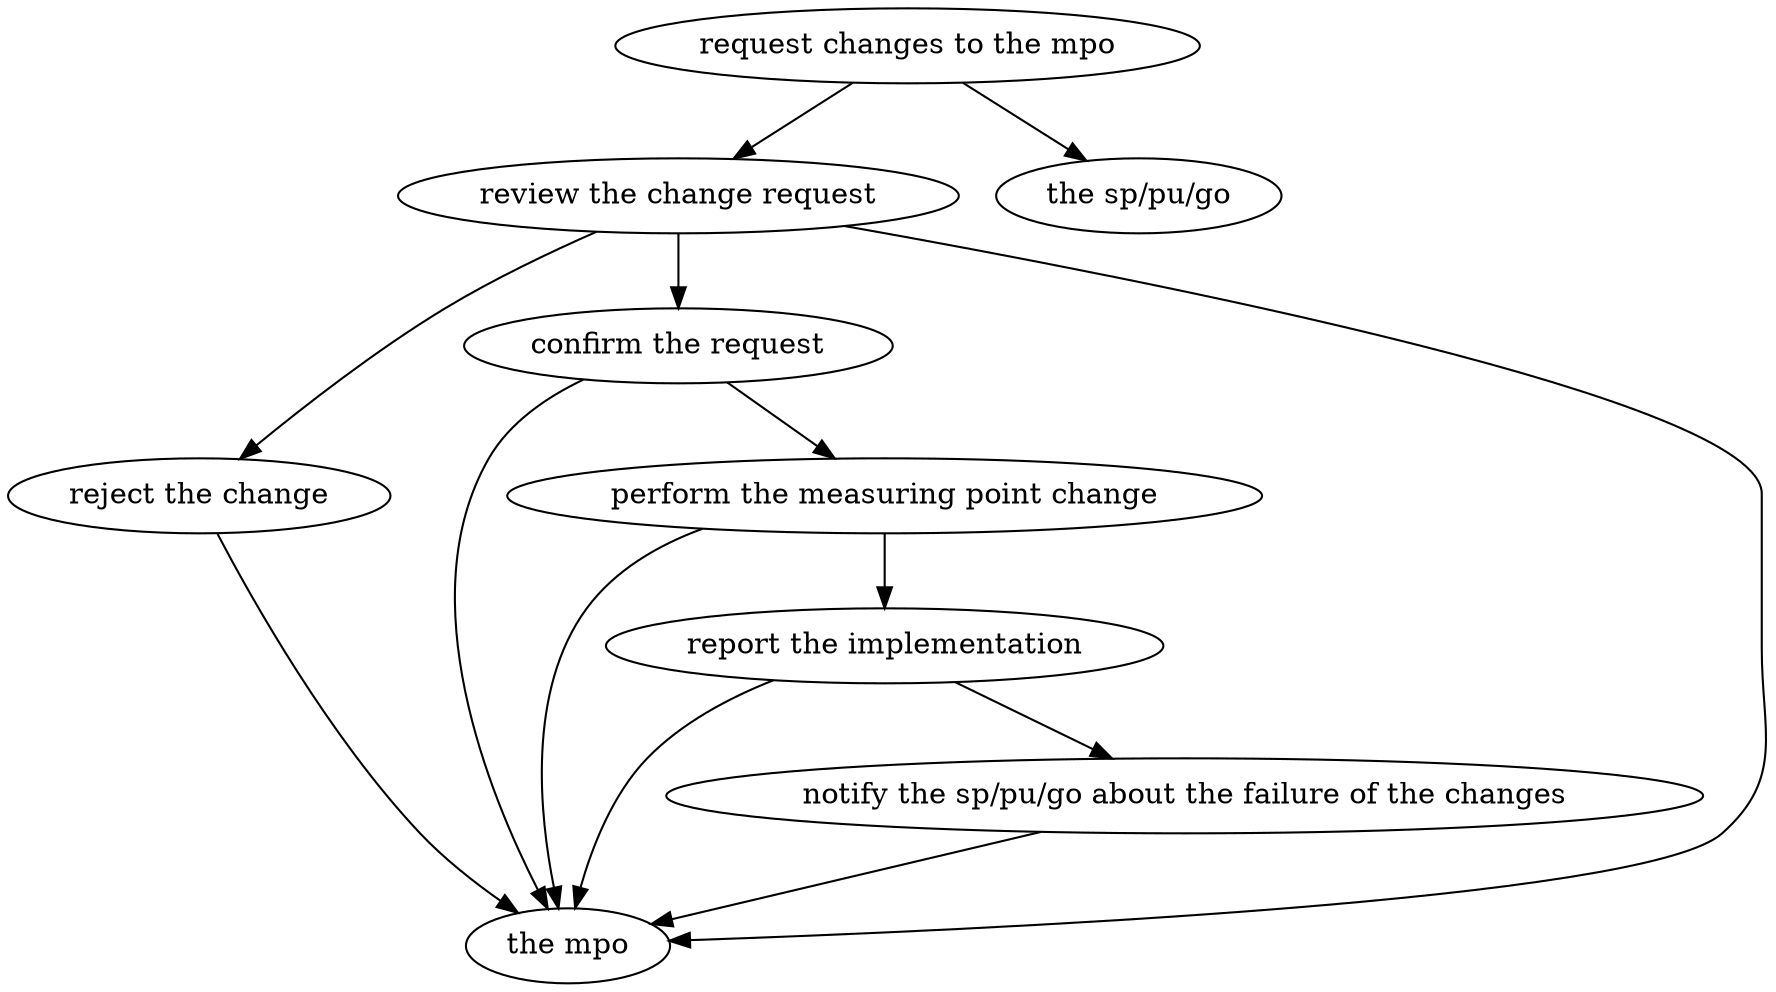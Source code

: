 strict digraph "doc-10.9" {
	graph [name="doc-10.9"];
	"request changes to the mpo"	[attrs="{'type': 'Activity', 'label': 'request changes to the mpo'}"];
	"review the change request"	[attrs="{'type': 'Activity', 'label': 'review the change request'}"];
	"request changes to the mpo" -> "review the change request"	[attrs="{'type': 'flow', 'label': 'flow'}"];
	"the sp/pu/go"	[attrs="{'type': 'Actor', 'label': 'the sp/pu/go'}"];
	"request changes to the mpo" -> "the sp/pu/go"	[attrs="{'type': 'actor performer', 'label': 'actor performer'}"];
	"reject the change"	[attrs="{'type': 'Activity', 'label': 'reject the change'}"];
	"review the change request" -> "reject the change"	[attrs="{'type': 'flow', 'label': 'flow'}"];
	"confirm the request"	[attrs="{'type': 'Activity', 'label': 'confirm the request'}"];
	"review the change request" -> "confirm the request"	[attrs="{'type': 'flow', 'label': 'flow'}"];
	"the mpo"	[attrs="{'type': 'Actor', 'label': 'the mpo'}"];
	"review the change request" -> "the mpo"	[attrs="{'type': 'actor performer', 'label': 'actor performer'}"];
	"reject the change" -> "the mpo"	[attrs="{'type': 'actor performer', 'label': 'actor performer'}"];
	"perform the measuring point change"	[attrs="{'type': 'Activity', 'label': 'perform the measuring point change'}"];
	"confirm the request" -> "perform the measuring point change"	[attrs="{'type': 'flow', 'label': 'flow'}"];
	"confirm the request" -> "the mpo"	[attrs="{'type': 'actor performer', 'label': 'actor performer'}"];
	"report the implementation"	[attrs="{'type': 'Activity', 'label': 'report the implementation'}"];
	"perform the measuring point change" -> "report the implementation"	[attrs="{'type': 'flow', 'label': 'flow'}"];
	"perform the measuring point change" -> "the mpo"	[attrs="{'type': 'actor performer', 'label': 'actor performer'}"];
	"notify the sp/pu/go about the failure of the changes"	[attrs="{'type': 'Activity', 'label': 'notify the sp/pu/go about the failure of the changes'}"];
	"report the implementation" -> "notify the sp/pu/go about the failure of the changes"	[attrs="{'type': 'flow', 'label': 'flow'}"];
	"report the implementation" -> "the mpo"	[attrs="{'type': 'actor performer', 'label': 'actor performer'}"];
	"notify the sp/pu/go about the failure of the changes" -> "the mpo"	[attrs="{'type': 'actor performer', 'label': 'actor performer'}"];
}
